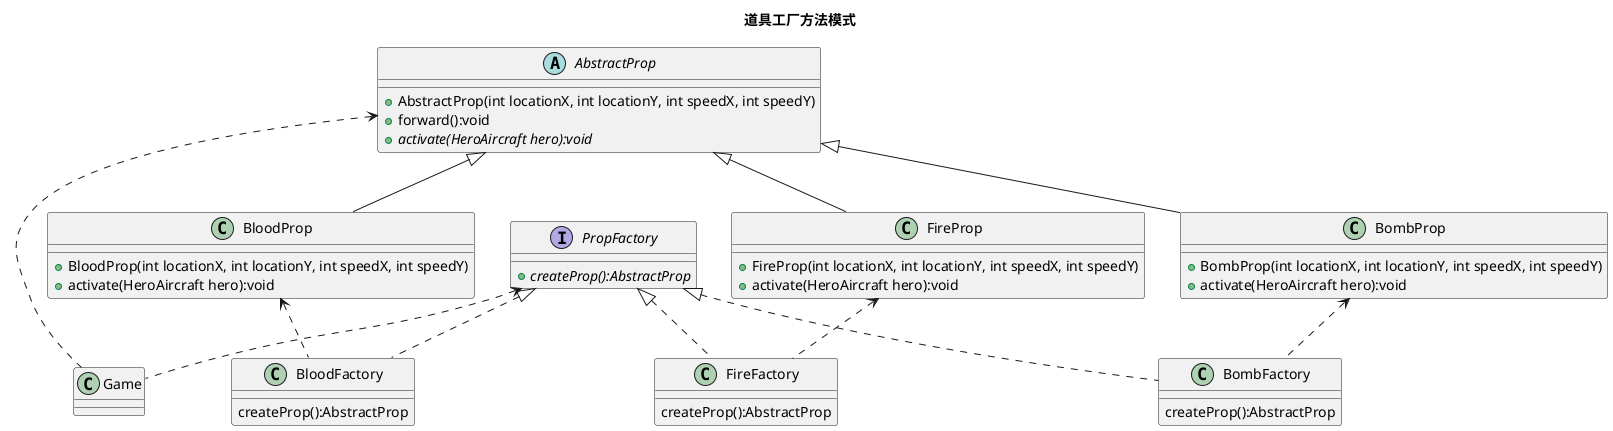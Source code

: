 @startuml
title:道具工厂方法模式

interface PropFactory {
    + {abstract} createProp():AbstractProp
}

class BloodFactory implements PropFactory {
    createProp():AbstractProp
}

class BombFactory implements PropFactory {
    createProp():AbstractProp
}

class FireFactory implements PropFactory {
    createProp():AbstractProp
}

abstract class AbstractProp {
    + AbstractProp(int locationX, int locationY, int speedX, int speedY)
    + forward():void
    + {abstract} activate(HeroAircraft hero):void
}

class FireProp extends AbstractProp{
    + FireProp(int locationX, int locationY, int speedX, int speedY)
    + activate(HeroAircraft hero):void
}

class BombProp extends AbstractProp{
    + BombProp(int locationX, int locationY, int speedX, int speedY)
    + activate(HeroAircraft hero):void
}

class BloodProp extends AbstractProp{
    + BloodProp(int locationX, int locationY, int speedX, int speedY)
    + activate(HeroAircraft hero):void
}

BloodProp <.. BloodFactory
BombProp <.. BombFactory
FireProp <.. FireFactory

PropFactory <.. Game
AbstractProp <.. Game

@enduml